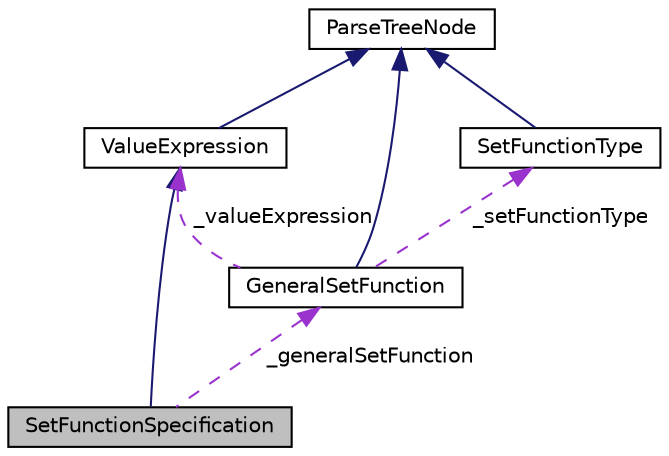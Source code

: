 digraph "SetFunctionSpecification"
{
  edge [fontname="Helvetica",fontsize="10",labelfontname="Helvetica",labelfontsize="10"];
  node [fontname="Helvetica",fontsize="10",shape=record];
  Node3 [label="SetFunctionSpecification",height=0.2,width=0.4,color="black", fillcolor="grey75", style="filled", fontcolor="black"];
  Node4 -> Node3 [dir="back",color="midnightblue",fontsize="10",style="solid",fontname="Helvetica"];
  Node4 [label="ValueExpression",height=0.2,width=0.4,color="black", fillcolor="white", style="filled",URL="$classValueExpression.html"];
  Node5 -> Node4 [dir="back",color="midnightblue",fontsize="10",style="solid",fontname="Helvetica"];
  Node5 [label="ParseTreeNode",height=0.2,width=0.4,color="black", fillcolor="white", style="filled",URL="$classParseTreeNode.html"];
  Node6 -> Node3 [dir="back",color="darkorchid3",fontsize="10",style="dashed",label=" _generalSetFunction" ,fontname="Helvetica"];
  Node6 [label="GeneralSetFunction",height=0.2,width=0.4,color="black", fillcolor="white", style="filled",URL="$classGeneralSetFunction.html"];
  Node5 -> Node6 [dir="back",color="midnightblue",fontsize="10",style="solid",fontname="Helvetica"];
  Node4 -> Node6 [dir="back",color="darkorchid3",fontsize="10",style="dashed",label=" _valueExpression" ,fontname="Helvetica"];
  Node7 -> Node6 [dir="back",color="darkorchid3",fontsize="10",style="dashed",label=" _setFunctionType" ,fontname="Helvetica"];
  Node7 [label="SetFunctionType",height=0.2,width=0.4,color="black", fillcolor="white", style="filled",URL="$classSetFunctionType.html"];
  Node5 -> Node7 [dir="back",color="midnightblue",fontsize="10",style="solid",fontname="Helvetica"];
}
